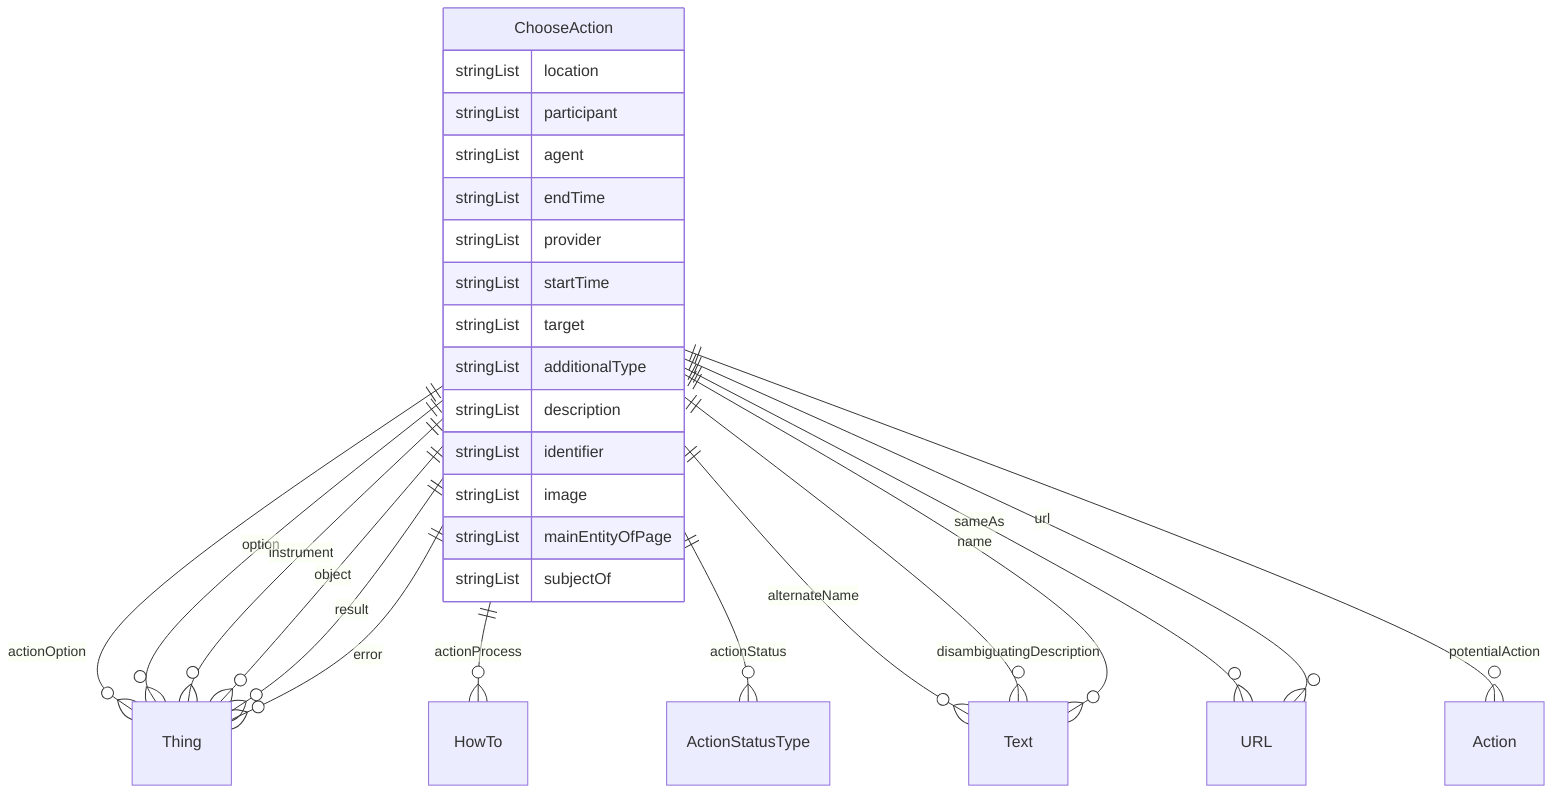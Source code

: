 erDiagram
ChooseAction {
    stringList location  
    stringList participant  
    stringList agent  
    stringList endTime  
    stringList provider  
    stringList startTime  
    stringList target  
    stringList additionalType  
    stringList description  
    stringList identifier  
    stringList image  
    stringList mainEntityOfPage  
    stringList subjectOf  
}

ChooseAction ||--}o Thing : "actionOption"
ChooseAction ||--}o Thing : "option"
ChooseAction ||--}o Thing : "instrument"
ChooseAction ||--}o Thing : "object"
ChooseAction ||--}o Thing : "result"
ChooseAction ||--}o HowTo : "actionProcess"
ChooseAction ||--}o ActionStatusType : "actionStatus"
ChooseAction ||--}o Thing : "error"
ChooseAction ||--}o Text : "alternateName"
ChooseAction ||--}o Text : "disambiguatingDescription"
ChooseAction ||--}o Text : "name"
ChooseAction ||--}o URL : "sameAs"
ChooseAction ||--}o Action : "potentialAction"
ChooseAction ||--}o URL : "url"
